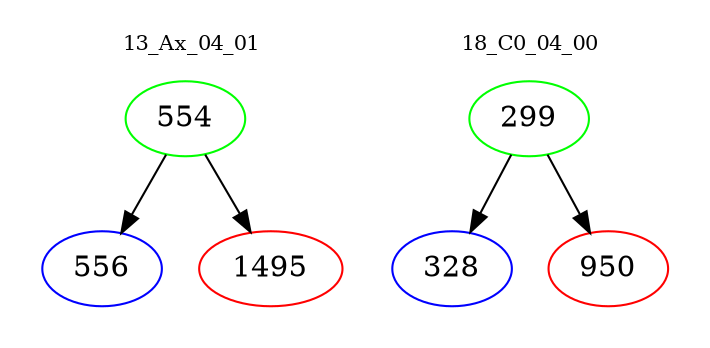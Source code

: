 digraph{
subgraph cluster_0 {
color = white
label = "13_Ax_04_01";
fontsize=10;
T0_554 [label="554", color="green"]
T0_554 -> T0_556 [color="black"]
T0_556 [label="556", color="blue"]
T0_554 -> T0_1495 [color="black"]
T0_1495 [label="1495", color="red"]
}
subgraph cluster_1 {
color = white
label = "18_C0_04_00";
fontsize=10;
T1_299 [label="299", color="green"]
T1_299 -> T1_328 [color="black"]
T1_328 [label="328", color="blue"]
T1_299 -> T1_950 [color="black"]
T1_950 [label="950", color="red"]
}
}
